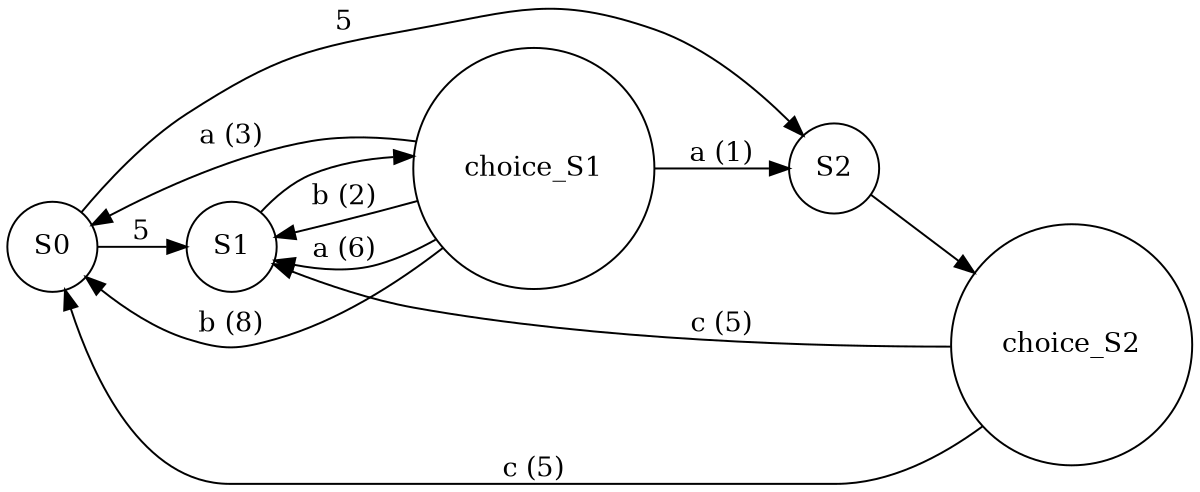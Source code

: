 digraph Markov {
	rankdir=LR size="8,5"
	node [shape=circle]
	S0
	S1
	S2
	choice_S1 [shape=circle width=0.01]
	S1 -> choice_S1
	choice_S1 -> S1 [label="b (2)"]
	choice_S1 -> S0 [label="b (8)"]
	choice_S1 -> S2 [label="a (1)"]
	choice_S1 -> S0 [label="a (3)"]
	choice_S1 -> S1 [label="a (6)"]
	choice_S2 [shape=circle width=0.01]
	S2 -> choice_S2
	choice_S2 -> S0 [label="c (5)"]
	choice_S2 -> S1 [label="c (5)"]
	S0 -> S1 [label=5]
	S0 -> S2 [label=5]
}
